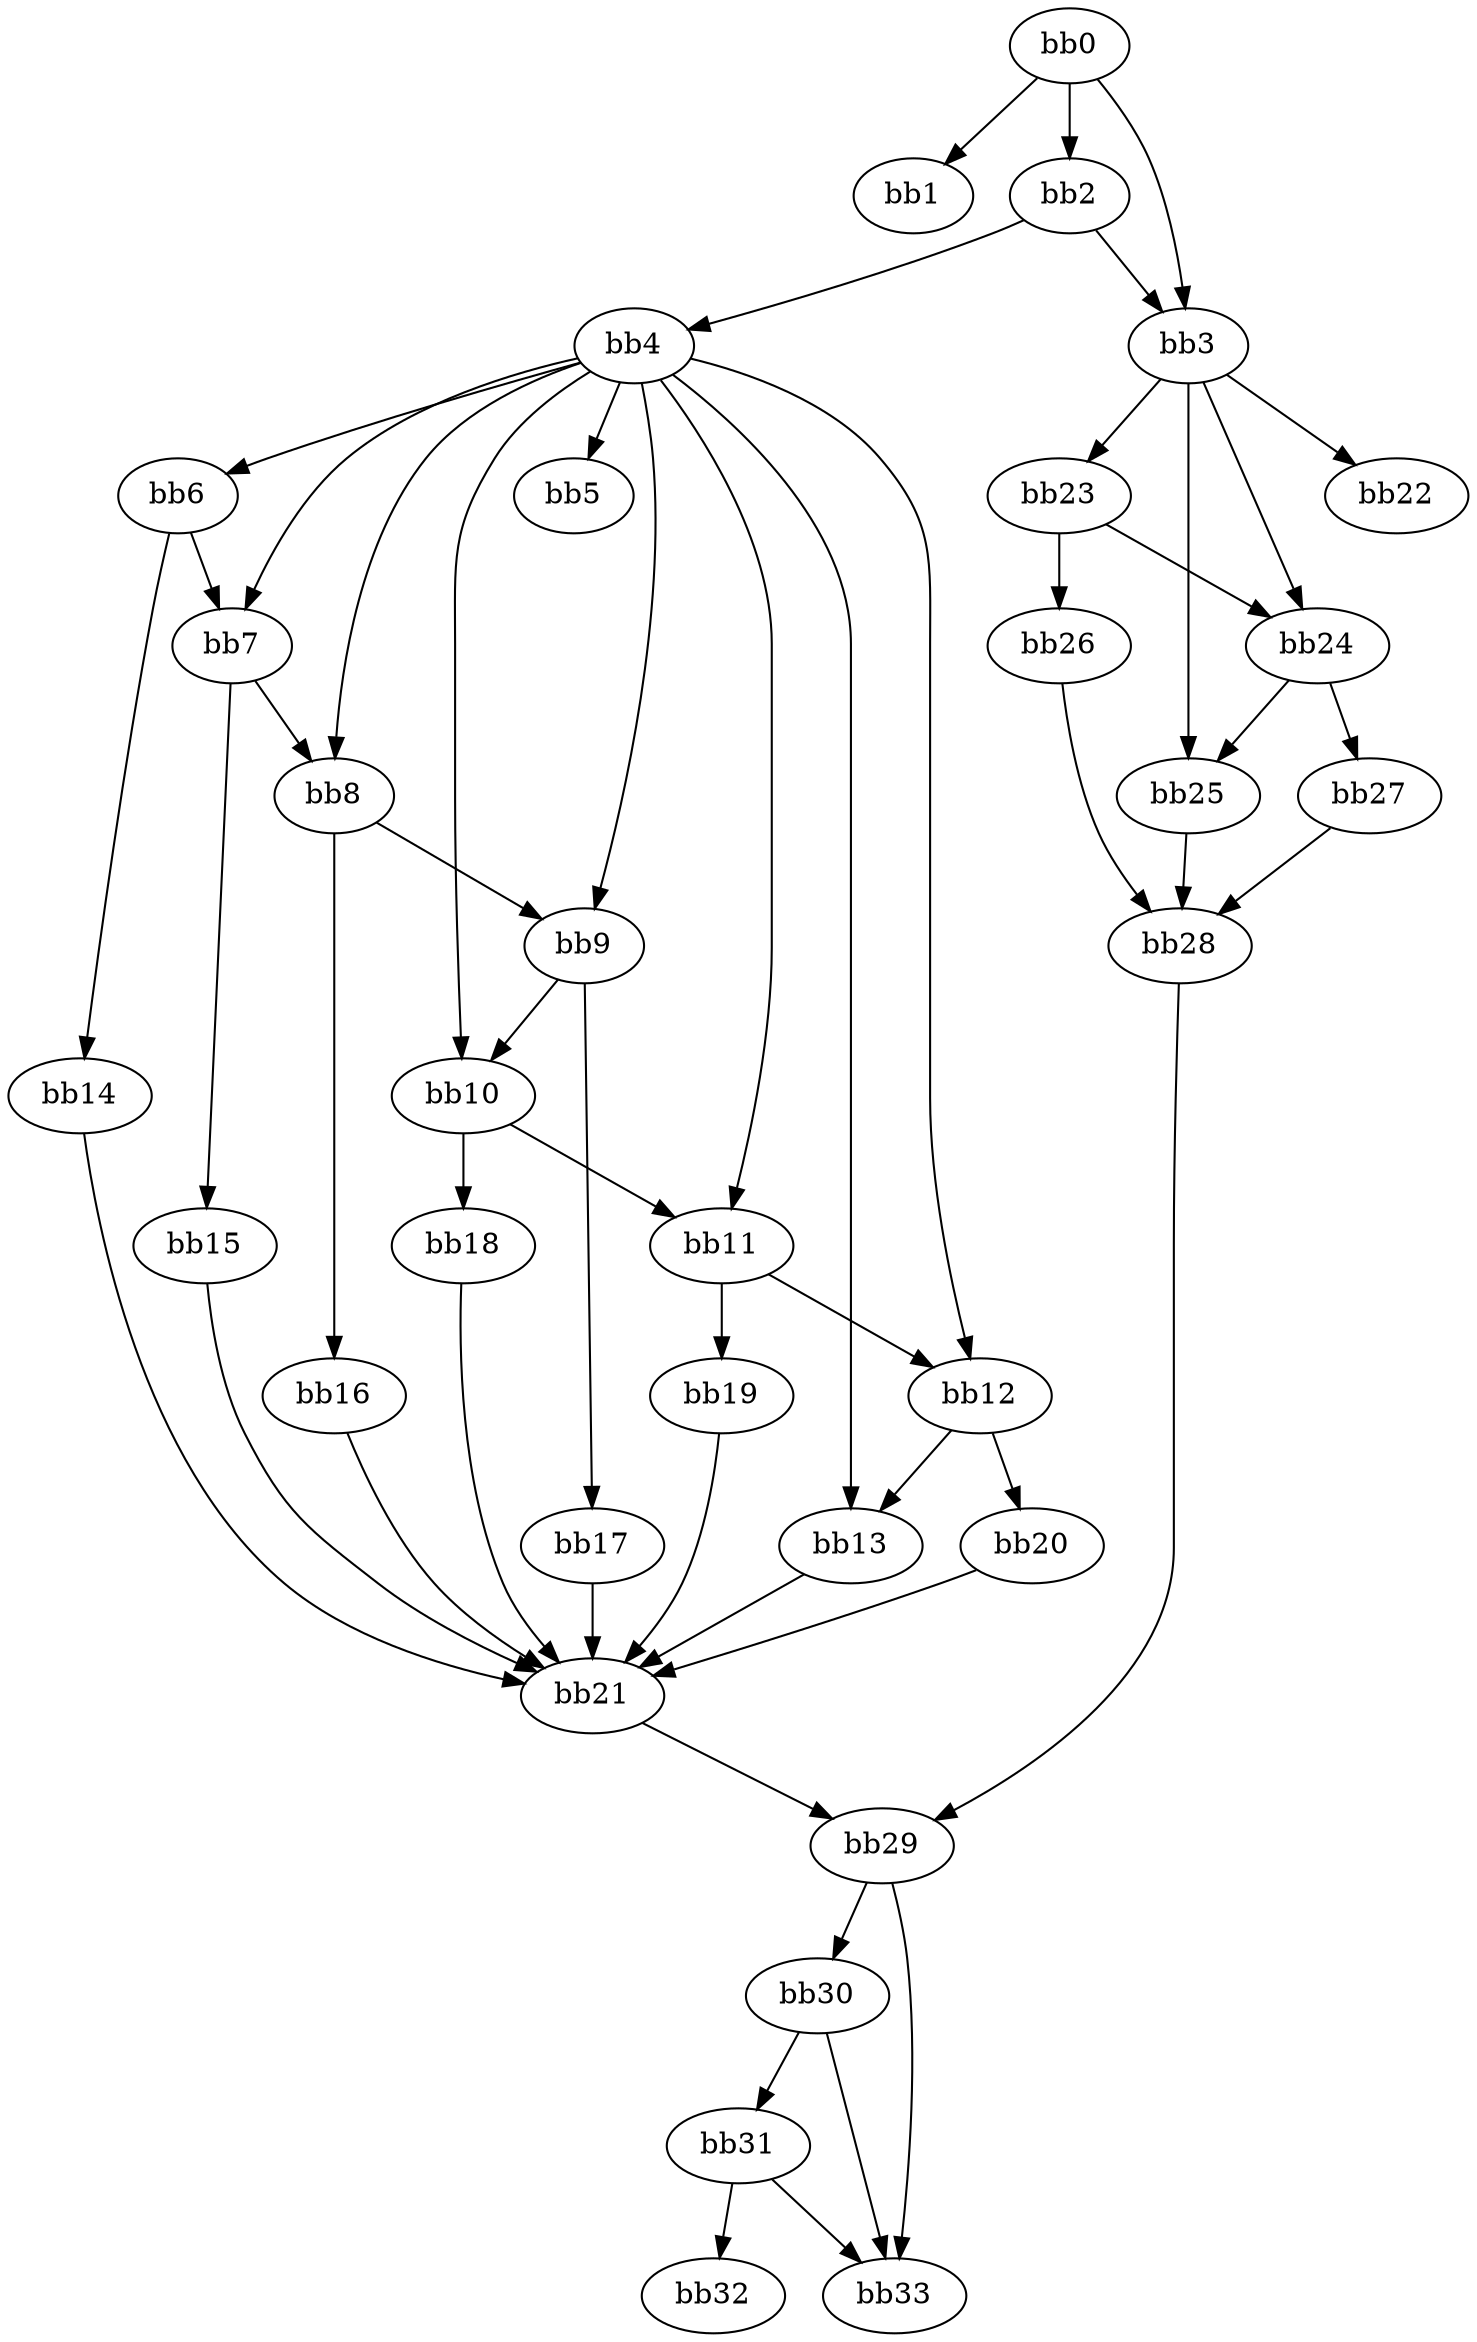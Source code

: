 digraph {
    0 [ label = "bb0\l" ]
    1 [ label = "bb1\l" ]
    2 [ label = "bb2\l" ]
    3 [ label = "bb3\l" ]
    4 [ label = "bb4\l" ]
    5 [ label = "bb5\l" ]
    6 [ label = "bb6\l" ]
    7 [ label = "bb7\l" ]
    8 [ label = "bb8\l" ]
    9 [ label = "bb9\l" ]
    10 [ label = "bb10\l" ]
    11 [ label = "bb11\l" ]
    12 [ label = "bb12\l" ]
    13 [ label = "bb13\l" ]
    14 [ label = "bb14\l" ]
    15 [ label = "bb15\l" ]
    16 [ label = "bb16\l" ]
    17 [ label = "bb17\l" ]
    18 [ label = "bb18\l" ]
    19 [ label = "bb19\l" ]
    20 [ label = "bb20\l" ]
    21 [ label = "bb21\l" ]
    22 [ label = "bb22\l" ]
    23 [ label = "bb23\l" ]
    24 [ label = "bb24\l" ]
    25 [ label = "bb25\l" ]
    26 [ label = "bb26\l" ]
    27 [ label = "bb27\l" ]
    28 [ label = "bb28\l" ]
    29 [ label = "bb29\l" ]
    30 [ label = "bb30\l" ]
    31 [ label = "bb31\l" ]
    32 [ label = "bb32\l" ]
    33 [ label = "bb33\l" ]
    0 -> 1 [ ]
    0 -> 2 [ ]
    0 -> 3 [ ]
    2 -> 3 [ ]
    2 -> 4 [ ]
    3 -> 22 [ ]
    3 -> 23 [ ]
    3 -> 24 [ ]
    3 -> 25 [ ]
    4 -> 5 [ ]
    4 -> 6 [ ]
    4 -> 7 [ ]
    4 -> 8 [ ]
    4 -> 9 [ ]
    4 -> 10 [ ]
    4 -> 11 [ ]
    4 -> 12 [ ]
    4 -> 13 [ ]
    6 -> 7 [ ]
    6 -> 14 [ ]
    7 -> 8 [ ]
    7 -> 15 [ ]
    8 -> 9 [ ]
    8 -> 16 [ ]
    9 -> 10 [ ]
    9 -> 17 [ ]
    10 -> 11 [ ]
    10 -> 18 [ ]
    11 -> 12 [ ]
    11 -> 19 [ ]
    12 -> 13 [ ]
    12 -> 20 [ ]
    13 -> 21 [ ]
    14 -> 21 [ ]
    15 -> 21 [ ]
    16 -> 21 [ ]
    17 -> 21 [ ]
    18 -> 21 [ ]
    19 -> 21 [ ]
    20 -> 21 [ ]
    21 -> 29 [ ]
    23 -> 24 [ ]
    23 -> 26 [ ]
    24 -> 25 [ ]
    24 -> 27 [ ]
    25 -> 28 [ ]
    26 -> 28 [ ]
    27 -> 28 [ ]
    28 -> 29 [ ]
    29 -> 30 [ ]
    29 -> 33 [ ]
    30 -> 31 [ ]
    30 -> 33 [ ]
    31 -> 32 [ ]
    31 -> 33 [ ]
}

